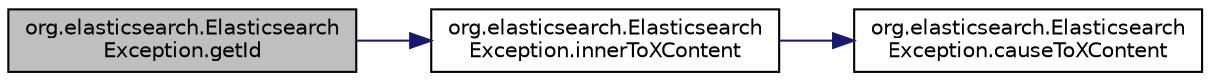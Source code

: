 digraph "org.elasticsearch.ElasticsearchException.getId"
{
  edge [fontname="Helvetica",fontsize="10",labelfontname="Helvetica",labelfontsize="10"];
  node [fontname="Helvetica",fontsize="10",shape=record];
  rankdir="LR";
  Node32 [label="org.elasticsearch.Elasticsearch\lException.getId",height=0.2,width=0.4,color="black", fillcolor="grey75", style="filled", fontcolor="black"];
  Node32 -> Node33 [color="midnightblue",fontsize="10",style="solid",fontname="Helvetica"];
  Node33 [label="org.elasticsearch.Elasticsearch\lException.innerToXContent",height=0.2,width=0.4,color="black", fillcolor="white", style="filled",URL="$classorg_1_1elasticsearch_1_1_elasticsearch_exception.html#a05b642f5d4bc79afdd5629c2a003c889"];
  Node33 -> Node34 [color="midnightblue",fontsize="10",style="solid",fontname="Helvetica"];
  Node34 [label="org.elasticsearch.Elasticsearch\lException.causeToXContent",height=0.2,width=0.4,color="black", fillcolor="white", style="filled",URL="$classorg_1_1elasticsearch_1_1_elasticsearch_exception.html#a0213b3882cf8a48f095b86df44951a96"];
}

